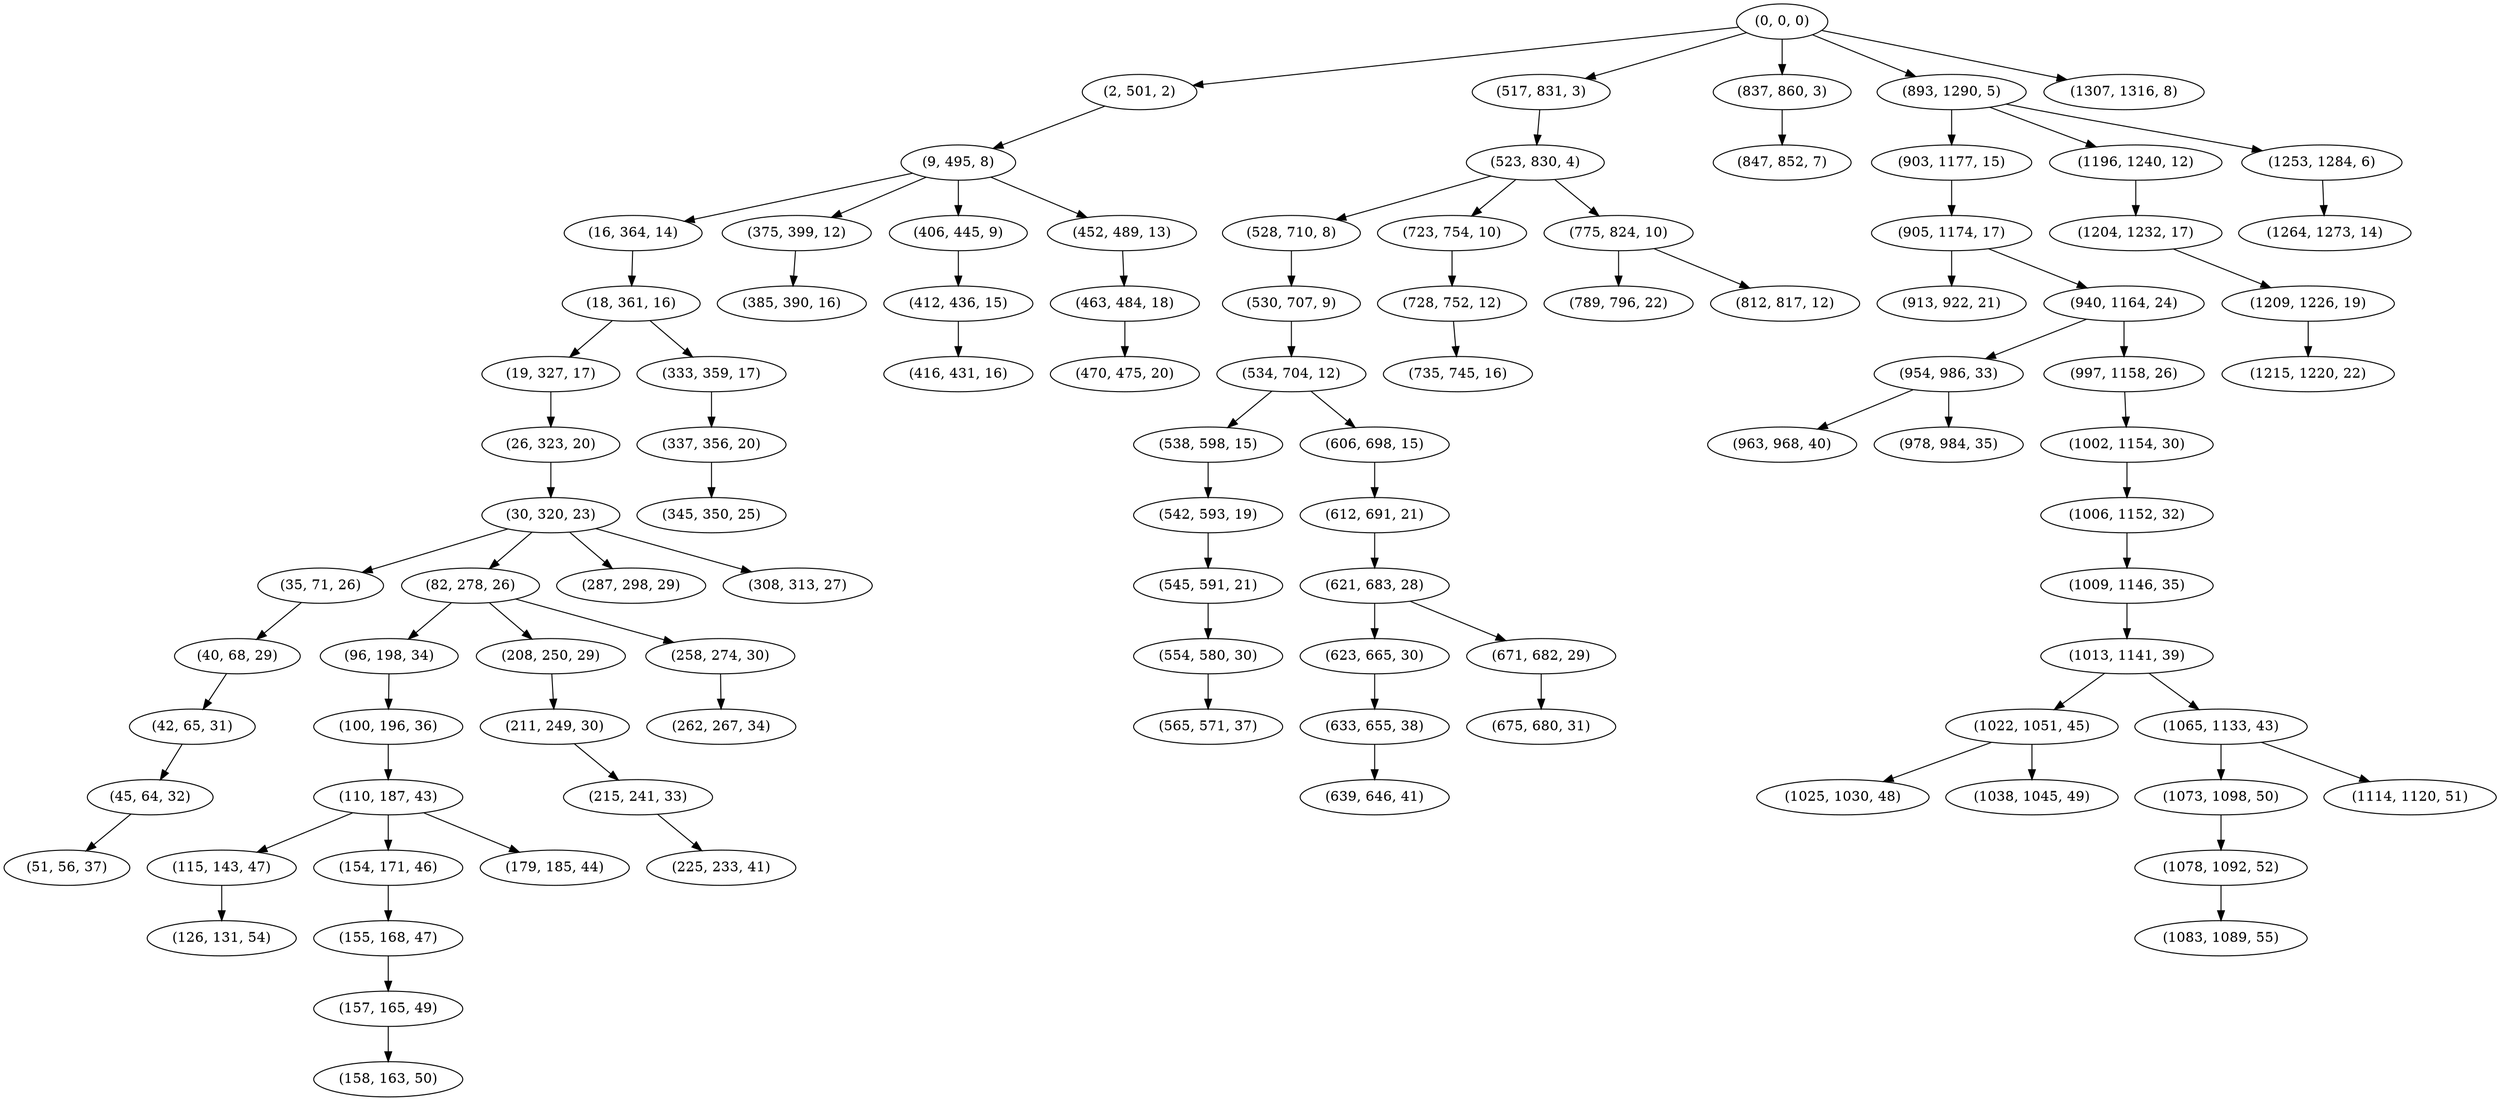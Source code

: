 digraph tree {
    "(0, 0, 0)";
    "(2, 501, 2)";
    "(9, 495, 8)";
    "(16, 364, 14)";
    "(18, 361, 16)";
    "(19, 327, 17)";
    "(26, 323, 20)";
    "(30, 320, 23)";
    "(35, 71, 26)";
    "(40, 68, 29)";
    "(42, 65, 31)";
    "(45, 64, 32)";
    "(51, 56, 37)";
    "(82, 278, 26)";
    "(96, 198, 34)";
    "(100, 196, 36)";
    "(110, 187, 43)";
    "(115, 143, 47)";
    "(126, 131, 54)";
    "(154, 171, 46)";
    "(155, 168, 47)";
    "(157, 165, 49)";
    "(158, 163, 50)";
    "(179, 185, 44)";
    "(208, 250, 29)";
    "(211, 249, 30)";
    "(215, 241, 33)";
    "(225, 233, 41)";
    "(258, 274, 30)";
    "(262, 267, 34)";
    "(287, 298, 29)";
    "(308, 313, 27)";
    "(333, 359, 17)";
    "(337, 356, 20)";
    "(345, 350, 25)";
    "(375, 399, 12)";
    "(385, 390, 16)";
    "(406, 445, 9)";
    "(412, 436, 15)";
    "(416, 431, 16)";
    "(452, 489, 13)";
    "(463, 484, 18)";
    "(470, 475, 20)";
    "(517, 831, 3)";
    "(523, 830, 4)";
    "(528, 710, 8)";
    "(530, 707, 9)";
    "(534, 704, 12)";
    "(538, 598, 15)";
    "(542, 593, 19)";
    "(545, 591, 21)";
    "(554, 580, 30)";
    "(565, 571, 37)";
    "(606, 698, 15)";
    "(612, 691, 21)";
    "(621, 683, 28)";
    "(623, 665, 30)";
    "(633, 655, 38)";
    "(639, 646, 41)";
    "(671, 682, 29)";
    "(675, 680, 31)";
    "(723, 754, 10)";
    "(728, 752, 12)";
    "(735, 745, 16)";
    "(775, 824, 10)";
    "(789, 796, 22)";
    "(812, 817, 12)";
    "(837, 860, 3)";
    "(847, 852, 7)";
    "(893, 1290, 5)";
    "(903, 1177, 15)";
    "(905, 1174, 17)";
    "(913, 922, 21)";
    "(940, 1164, 24)";
    "(954, 986, 33)";
    "(963, 968, 40)";
    "(978, 984, 35)";
    "(997, 1158, 26)";
    "(1002, 1154, 30)";
    "(1006, 1152, 32)";
    "(1009, 1146, 35)";
    "(1013, 1141, 39)";
    "(1022, 1051, 45)";
    "(1025, 1030, 48)";
    "(1038, 1045, 49)";
    "(1065, 1133, 43)";
    "(1073, 1098, 50)";
    "(1078, 1092, 52)";
    "(1083, 1089, 55)";
    "(1114, 1120, 51)";
    "(1196, 1240, 12)";
    "(1204, 1232, 17)";
    "(1209, 1226, 19)";
    "(1215, 1220, 22)";
    "(1253, 1284, 6)";
    "(1264, 1273, 14)";
    "(1307, 1316, 8)";
    "(0, 0, 0)" -> "(2, 501, 2)";
    "(0, 0, 0)" -> "(517, 831, 3)";
    "(0, 0, 0)" -> "(837, 860, 3)";
    "(0, 0, 0)" -> "(893, 1290, 5)";
    "(0, 0, 0)" -> "(1307, 1316, 8)";
    "(2, 501, 2)" -> "(9, 495, 8)";
    "(9, 495, 8)" -> "(16, 364, 14)";
    "(9, 495, 8)" -> "(375, 399, 12)";
    "(9, 495, 8)" -> "(406, 445, 9)";
    "(9, 495, 8)" -> "(452, 489, 13)";
    "(16, 364, 14)" -> "(18, 361, 16)";
    "(18, 361, 16)" -> "(19, 327, 17)";
    "(18, 361, 16)" -> "(333, 359, 17)";
    "(19, 327, 17)" -> "(26, 323, 20)";
    "(26, 323, 20)" -> "(30, 320, 23)";
    "(30, 320, 23)" -> "(35, 71, 26)";
    "(30, 320, 23)" -> "(82, 278, 26)";
    "(30, 320, 23)" -> "(287, 298, 29)";
    "(30, 320, 23)" -> "(308, 313, 27)";
    "(35, 71, 26)" -> "(40, 68, 29)";
    "(40, 68, 29)" -> "(42, 65, 31)";
    "(42, 65, 31)" -> "(45, 64, 32)";
    "(45, 64, 32)" -> "(51, 56, 37)";
    "(82, 278, 26)" -> "(96, 198, 34)";
    "(82, 278, 26)" -> "(208, 250, 29)";
    "(82, 278, 26)" -> "(258, 274, 30)";
    "(96, 198, 34)" -> "(100, 196, 36)";
    "(100, 196, 36)" -> "(110, 187, 43)";
    "(110, 187, 43)" -> "(115, 143, 47)";
    "(110, 187, 43)" -> "(154, 171, 46)";
    "(110, 187, 43)" -> "(179, 185, 44)";
    "(115, 143, 47)" -> "(126, 131, 54)";
    "(154, 171, 46)" -> "(155, 168, 47)";
    "(155, 168, 47)" -> "(157, 165, 49)";
    "(157, 165, 49)" -> "(158, 163, 50)";
    "(208, 250, 29)" -> "(211, 249, 30)";
    "(211, 249, 30)" -> "(215, 241, 33)";
    "(215, 241, 33)" -> "(225, 233, 41)";
    "(258, 274, 30)" -> "(262, 267, 34)";
    "(333, 359, 17)" -> "(337, 356, 20)";
    "(337, 356, 20)" -> "(345, 350, 25)";
    "(375, 399, 12)" -> "(385, 390, 16)";
    "(406, 445, 9)" -> "(412, 436, 15)";
    "(412, 436, 15)" -> "(416, 431, 16)";
    "(452, 489, 13)" -> "(463, 484, 18)";
    "(463, 484, 18)" -> "(470, 475, 20)";
    "(517, 831, 3)" -> "(523, 830, 4)";
    "(523, 830, 4)" -> "(528, 710, 8)";
    "(523, 830, 4)" -> "(723, 754, 10)";
    "(523, 830, 4)" -> "(775, 824, 10)";
    "(528, 710, 8)" -> "(530, 707, 9)";
    "(530, 707, 9)" -> "(534, 704, 12)";
    "(534, 704, 12)" -> "(538, 598, 15)";
    "(534, 704, 12)" -> "(606, 698, 15)";
    "(538, 598, 15)" -> "(542, 593, 19)";
    "(542, 593, 19)" -> "(545, 591, 21)";
    "(545, 591, 21)" -> "(554, 580, 30)";
    "(554, 580, 30)" -> "(565, 571, 37)";
    "(606, 698, 15)" -> "(612, 691, 21)";
    "(612, 691, 21)" -> "(621, 683, 28)";
    "(621, 683, 28)" -> "(623, 665, 30)";
    "(621, 683, 28)" -> "(671, 682, 29)";
    "(623, 665, 30)" -> "(633, 655, 38)";
    "(633, 655, 38)" -> "(639, 646, 41)";
    "(671, 682, 29)" -> "(675, 680, 31)";
    "(723, 754, 10)" -> "(728, 752, 12)";
    "(728, 752, 12)" -> "(735, 745, 16)";
    "(775, 824, 10)" -> "(789, 796, 22)";
    "(775, 824, 10)" -> "(812, 817, 12)";
    "(837, 860, 3)" -> "(847, 852, 7)";
    "(893, 1290, 5)" -> "(903, 1177, 15)";
    "(893, 1290, 5)" -> "(1196, 1240, 12)";
    "(893, 1290, 5)" -> "(1253, 1284, 6)";
    "(903, 1177, 15)" -> "(905, 1174, 17)";
    "(905, 1174, 17)" -> "(913, 922, 21)";
    "(905, 1174, 17)" -> "(940, 1164, 24)";
    "(940, 1164, 24)" -> "(954, 986, 33)";
    "(940, 1164, 24)" -> "(997, 1158, 26)";
    "(954, 986, 33)" -> "(963, 968, 40)";
    "(954, 986, 33)" -> "(978, 984, 35)";
    "(997, 1158, 26)" -> "(1002, 1154, 30)";
    "(1002, 1154, 30)" -> "(1006, 1152, 32)";
    "(1006, 1152, 32)" -> "(1009, 1146, 35)";
    "(1009, 1146, 35)" -> "(1013, 1141, 39)";
    "(1013, 1141, 39)" -> "(1022, 1051, 45)";
    "(1013, 1141, 39)" -> "(1065, 1133, 43)";
    "(1022, 1051, 45)" -> "(1025, 1030, 48)";
    "(1022, 1051, 45)" -> "(1038, 1045, 49)";
    "(1065, 1133, 43)" -> "(1073, 1098, 50)";
    "(1065, 1133, 43)" -> "(1114, 1120, 51)";
    "(1073, 1098, 50)" -> "(1078, 1092, 52)";
    "(1078, 1092, 52)" -> "(1083, 1089, 55)";
    "(1196, 1240, 12)" -> "(1204, 1232, 17)";
    "(1204, 1232, 17)" -> "(1209, 1226, 19)";
    "(1209, 1226, 19)" -> "(1215, 1220, 22)";
    "(1253, 1284, 6)" -> "(1264, 1273, 14)";
}
